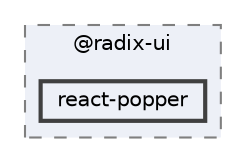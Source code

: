 digraph "C:/Users/arisc/OneDrive/Documents/GitHub/FINAL/EcoEats-Project/node_modules/@radix-ui/react-popper"
{
 // LATEX_PDF_SIZE
  bgcolor="transparent";
  edge [fontname=Helvetica,fontsize=10,labelfontname=Helvetica,labelfontsize=10];
  node [fontname=Helvetica,fontsize=10,shape=box,height=0.2,width=0.4];
  compound=true
  subgraph clusterdir_ab62ad447ec992f2fe79c76b760e4d1f {
    graph [ bgcolor="#edf0f7", pencolor="grey50", label="@radix-ui", fontname=Helvetica,fontsize=10 style="filled,dashed", URL="dir_ab62ad447ec992f2fe79c76b760e4d1f.html",tooltip=""]
  dir_980625f79e89adaaa9104f15c0080769 [label="react-popper", fillcolor="#edf0f7", color="grey25", style="filled,bold", URL="dir_980625f79e89adaaa9104f15c0080769.html",tooltip=""];
  }
}
